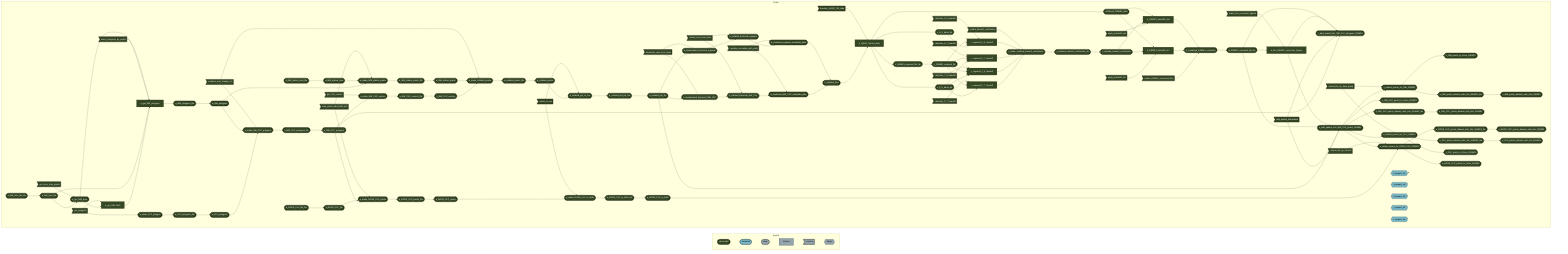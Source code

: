 graph LR
  subgraph legend
    direction LR
    x7420bd9270f8d27d([""Up to date""]):::uptodate --- x0a52b03877696646([""Outdated""]):::outdated
    x0a52b03877696646([""Outdated""]):::outdated --- xbf4603d6c2c2ad6b([""Stem""]):::none
    xbf4603d6c2c2ad6b([""Stem""]):::none --- x70a5fa6bea6f298d[""Pattern""]:::none
    x70a5fa6bea6f298d[""Pattern""]:::none --- xf0bce276fe2b9d3e>""Function""]:::none
    xf0bce276fe2b9d3e>""Function""]:::none --- x5bffbffeae195fc9{{""Object""}}:::none
  end
  subgraph Graph
    direction LR
    x1e096aa97ed6fcf9(["a_NW_CLP_polygons"]):::uptodate --> xa9d77cb123bb6d07(["e_add_spatial_info_NW_CLP_polygons_DSWE1"]):::uptodate
    x2943cfbe444adbf5>"add_spatial_information"]:::uptodate --> xa9d77cb123bb6d07(["e_add_spatial_info_NW_CLP_polygons_DSWE1"]):::uptodate
    x01b6d58d95b44267(["d_DSWE1_corrected_file_list"]):::uptodate --> xa9d77cb123bb6d07(["e_add_spatial_info_NW_CLP_polygons_DSWE1"]):::uptodate
    xa64339db19e94847["d_Rrs_DSWE1_correction_figures"]:::uptodate --> xa9d77cb123bb6d07(["e_add_spatial_info_NW_CLP_polygons_DSWE1"]):::uptodate
    x1c97ed9cb6fec3fa(["a_ROSS_CLP_points_file"]):::uptodate --> x3dfc1d8fd64f365b(["a_ROSS_CLP_points"]):::uptodate
    xd19814a263acac59(["a_NW_locs_file"]):::uptodate --> x14d3cfb18cfecc06(["a_get_NW_hucs"]):::uptodate
    xaf07a05bf3aaf1b9>"get_hucs_from_points"]:::uptodate --> x14d3cfb18cfecc06(["a_get_NW_hucs"]):::uptodate
    xc9f6442815764be2(["c_DSWE1_regional_file_file"]):::uptodate --> xc8ba0bedc1022d0b(["c_DSWE1_regional_file"]):::uptodate
    x54cb4852b7429b01(["a_make_ROSS_CLP_points"]):::uptodate --> x1c97ed9cb6fec3fa(["a_ROSS_CLP_points_file"]):::uptodate
    xca916a18f3e7916d(["e_subset_points_for_NW_DSWE1"]):::uptodate --> xb14dc5938b155412(["e_NW_points_to_Drive_DSWE1"]):::uptodate
    x44fb086f7f260822(["a_collated_pts_file"]):::uptodate --> xf66c4fde492cdf36(["e_add_spatial_info_NW_CLP_points_DSWE1"]):::uptodate
    x2943cfbe444adbf5>"add_spatial_information"]:::uptodate --> xf66c4fde492cdf36(["e_add_spatial_info_NW_CLP_points_DSWE1"]):::uptodate
    x01b6d58d95b44267(["d_DSWE1_corrected_file_list"]):::uptodate --> xf66c4fde492cdf36(["e_add_spatial_info_NW_CLP_points_DSWE1"]):::uptodate
    xa64339db19e94847["d_Rrs_DSWE1_correction_figures"]:::uptodate --> xf66c4fde492cdf36(["e_add_spatial_info_NW_CLP_points_DSWE1"]):::uptodate
    x0bbb24374591c2d4(["b_collated_historical_NW_CLP"]):::uptodate --> x2d9d3921e79efd08(["b_combined_NW_CLP_metadata_data"]):::uptodate
    x925445b64f5515ad>"combine_metadata_with_pulls"]:::uptodate --> x2d9d3921e79efd08(["b_combined_NW_CLP_metadata_data"]):::uptodate
    xf66c4fde492cdf36(["e_add_spatial_info_NW_CLP_points_DSWE1"]):::uptodate --> xadc55c3e42b0ac0f(["e_NW_CLP_points_to_Drive_DSWE1"]):::uptodate
    x1cb344542dc83a1c["a_get_NW_NHD"]:::uptodate --> xca9a68b99721c1a0["a_get_NW_polygons"]:::uptodate
    xd19814a263acac59(["a_NW_locs_file"]):::uptodate --> xca9a68b99721c1a0["a_get_NW_polygons"]:::uptodate
    xb6046b564c2b17c1>"select_polygons_by_points"]:::uptodate --> xca9a68b99721c1a0["a_get_NW_polygons"]:::uptodate
    x14d3cfb18cfecc06(["a_get_NW_hucs"]):::uptodate --> xca9a68b99721c1a0["a_get_NW_polygons"]:::uptodate
    xf1c19f624f3b39ba(["a_NW_station_points_file"]):::uptodate --> x01bfdce7c5366867(["a_NW_station_points"]):::uptodate
    x01b6d58d95b44267(["d_DSWE1_corrected_file_list"]):::uptodate --> xa64339db19e94847["d_Rrs_DSWE1_correction_figures"]:::uptodate
    xf5f2b7c5daf11e04>"make_Rrs_correction_figures"]:::uptodate --> xa64339db19e94847["d_Rrs_DSWE1_correction_figures"]:::uptodate
    xe8cad48701564837(["a_NW_polygons"]):::uptodate --> x7c4f8cf854f398db(["a_make_NW_station_points"]):::uptodate
    x76905cddb9d607bd(["a_NW_station_locs"]):::uptodate --> x7c4f8cf854f398db(["a_make_NW_station_points"]):::uptodate
    xbd672cf7550f2af2>"load_points_add_NHD_info"]:::uptodate --> x7c4f8cf854f398db(["a_make_NW_station_points"]):::uptodate
    x1a19470de33ec9f3(["d_combined_DSWE1_corrected"]):::uptodate --> x01b6d58d95b44267(["d_DSWE1_corrected_file_list"]):::uptodate
    x3dfc1d8fd64f365b(["a_ROSS_CLP_points"]):::uptodate --> xdb049cf4440e1f80(["a_make_ROSS_CLP_w_NHD"]):::uptodate
    x5b61bf087fabd667>"points_to_csv"]:::uptodate --> xdb049cf4440e1f80(["a_make_ROSS_CLP_w_NHD"]):::uptodate
    x0fa5015d30556ce3(["a_make_NW_CLP_centers"]):::uptodate --> x33a181fb2861cfe2(["a_NW_CLP_centers_file"]):::uptodate
    xca9a68b99721c1a0["a_get_NW_polygons"]:::uptodate --> x26fc033bf977f193(["a_NW_polygons_file"]):::uptodate
    xdb049cf4440e1f80(["a_make_ROSS_CLP_w_NHD"]):::uptodate --> x903db7ff7fad836c(["a_ROSS_CLP_w_NHD_file"]):::uptodate
    xb44148556a3db616["b_QAQC_filtered_data"]:::uptodate --> xc9f6442815764be2(["c_DSWE1_regional_file_file"]):::uptodate
    xf3865de35aeb5a5f(["c_8_9_band_list"]):::uptodate --> x9003abff127b994a["c_regional_9_8_handoff"]:::uptodate
    xc8ba0bedc1022d0b(["c_DSWE1_regional_file"]):::uptodate --> x9003abff127b994a["c_regional_9_8_handoff"]:::uptodate
    xaf703f04ade75c35>"calculate_9_8_handoff"]:::uptodate --> x9003abff127b994a["c_regional_9_8_handoff"]:::uptodate
    x35b0308127274134["c_regional_5_7_handoff"]:::uptodate --> x0c6bbb4fd9871db8(["c_make_collated_handoff_coefficients"]):::uptodate
    xee7e7b8e3ec490a0["c_regional_7_8_handoff"]:::uptodate --> x0c6bbb4fd9871db8(["c_make_collated_handoff_coefficients"]):::uptodate
    x1ed050c4bc26fe64["c_regional_8_7_handoff"]:::uptodate --> x0c6bbb4fd9871db8(["c_make_collated_handoff_coefficients"]):::uptodate
    x9003abff127b994a["c_regional_9_8_handoff"]:::uptodate --> x0c6bbb4fd9871db8(["c_make_collated_handoff_coefficients"]):::uptodate
    x31c12dca6242a905>"collate_handoff_coefficients"]:::uptodate --> x0c6bbb4fd9871db8(["c_make_collated_handoff_coefficients"]):::uptodate
    x1e096aa97ed6fcf9(["a_NW_CLP_polygons"]):::uptodate --> x0fa5015d30556ce3(["a_make_NW_CLP_centers"]):::uptodate
    xb115dc86c58dee32>"get_POI_centers"]:::uptodate --> x0fa5015d30556ce3(["a_make_NW_CLP_centers"]):::uptodate
    x8e2d5d897ade3bd6(["a_NW_CLP_polygons_file"]):::uptodate --> x1e096aa97ed6fcf9(["a_NW_CLP_polygons"]):::uptodate
    x8ce140145db15f6c(["a_collated_points_file"]):::uptodate --> xc538bed230e0fa75(["a_collated_points"]):::uptodate
    x0c6bbb4fd9871db8(["c_make_collated_handoff_coefficients"]):::uptodate --> xf50c81ff8f09c8a6(["c_collated_handoff_coefficients_file"]):::uptodate
    x85e5557d30e57bd4(["c_5_9_band_list"]):::uptodate --> x35b0308127274134["c_regional_5_7_handoff"]:::uptodate
    xc8ba0bedc1022d0b(["c_DSWE1_regional_file"]):::uptodate --> x35b0308127274134["c_regional_5_7_handoff"]:::uptodate
    xff8a2b0e00f078a5>"calculate_5_7_handoff"]:::uptodate --> x35b0308127274134["c_regional_5_7_handoff"]:::uptodate
    x85e5557d30e57bd4(["c_5_9_band_list"]):::uptodate --> x1ed050c4bc26fe64["c_regional_8_7_handoff"]:::uptodate
    xc8ba0bedc1022d0b(["c_DSWE1_regional_file"]):::uptodate --> x1ed050c4bc26fe64["c_regional_8_7_handoff"]:::uptodate
    x6bc791ebaeaec04f>"calculate_8_7_handoff"]:::uptodate --> x1ed050c4bc26fe64["c_regional_8_7_handoff"]:::uptodate
    xeb5d928c060d1b77(["b_downloaded_historical_regional"]):::uptodate --> x98e603624261d973(["b_collated_historical_regional"]):::uptodate
    x8a2822f6635bd6b5>"collate_csvs_from_drive"]:::uptodate --> x98e603624261d973(["b_collated_historical_regional"]):::uptodate
    xb44148556a3db616["b_QAQC_filtered_data"]:::uptodate --> x0af3e3ea0c80e86e(["d_filtered_DSWE1_data"]):::uptodate
    xf66c4fde492cdf36(["e_add_spatial_info_NW_CLP_points_DSWE1"]):::uptodate --> xca916a18f3e7916d(["e_subset_points_for_NW_DSWE1"]):::uptodate
    xb5f96b8eb65128f5>"subset_file_by_data_group"]:::uptodate --> xca916a18f3e7916d(["e_subset_points_for_NW_DSWE1"]):::uptodate
    x2ac6a5009f306b06(["a_NW_station_locs_file"]):::uptodate --> x76905cddb9d607bd(["a_NW_station_locs"]):::uptodate
    x903db7ff7fad836c(["a_ROSS_CLP_w_NHD_file"]):::uptodate --> x26b14d4033a96957(["a_ROSS_CLP_w_NHD"]):::uptodate
    x52d7162f39f48bed>"collate_DSWE1_corrected_files"]:::uptodate --> x1a19470de33ec9f3(["d_combined_DSWE1_corrected"]):::uptodate
    x58cff6901aa6ed85["d_DSWE1_handoffs_to7"]:::uptodate --> x1a19470de33ec9f3(["d_combined_DSWE1_corrected"]):::uptodate
    x761e1ea536cacd68["d_DSWE1_handoffs_to8"]:::uptodate --> x1a19470de33ec9f3(["d_combined_DSWE1_corrected"]):::uptodate
    x14d3cfb18cfecc06(["a_get_NW_hucs"]):::uptodate --> x1cb344542dc83a1c["a_get_NW_NHD"]:::uptodate
    x381670d2b9b2e829>"get_polygons"]:::uptodate --> x1cb344542dc83a1c["a_get_NW_NHD"]:::uptodate
    x664dd0b8ce3dd77f(["a_make_CLP_polygon"]):::uptodate --> x94109a458fab8f77(["a_CLP_polygons_file"]):::uptodate
    xef9615d7cfb4d5c6(["a_NW_locs_file_file"]):::uptodate --> xd19814a263acac59(["a_NW_locs_file"]):::uptodate
    x01fe2ce78e8a07a2(["a_collated_pts_to_csv"]):::uptodate --> x6095b08d9049a966(["a_collated_pts_file_file"]):::uptodate
    x85e5557d30e57bd4(["c_5_9_band_list"]):::uptodate --> xee7e7b8e3ec490a0["c_regional_7_8_handoff"]:::uptodate
    xc8ba0bedc1022d0b(["c_DSWE1_regional_file"]):::uptodate --> xee7e7b8e3ec490a0["c_regional_7_8_handoff"]:::uptodate
    xb8b66377ce03c48e>"calculate_7_8_handoff"]:::uptodate --> xee7e7b8e3ec490a0["c_regional_7_8_handoff"]:::uptodate
    xc538bed230e0fa75(["a_collated_points"]):::uptodate --> x01fe2ce78e8a07a2(["a_collated_pts_to_csv"]):::uptodate
    x5b61bf087fabd667>"points_to_csv"]:::uptodate --> x01fe2ce78e8a07a2(["a_collated_pts_to_csv"]):::uptodate
    x381670d2b9b2e829>"get_polygons"]:::uptodate --> x664dd0b8ce3dd77f(["a_make_CLP_polygon"]):::uptodate
    x26b14d4033a96957(["a_ROSS_CLP_w_NHD"]):::uptodate --> xaa1068673efc0121(["e_subset_points_for_ROSS_CLP_DSWE1"]):::uptodate
    xf66c4fde492cdf36(["e_add_spatial_info_NW_CLP_points_DSWE1"]):::uptodate --> xaa1068673efc0121(["e_subset_points_for_ROSS_CLP_DSWE1"]):::uptodate
    x8e503e4abad111e6>"subset_file_by_PermId"]:::uptodate --> xaa1068673efc0121(["e_subset_points_for_ROSS_CLP_DSWE1"]):::uptodate
    x8baeb807c1cc1099(["e_NW_points_dataset_with_info_DSWE1_file"]):::uptodate --> xf1dc2bd84f2daa80(["e_NW_points_dataset_with_info_DSWE1"]):::uptodate
    xfa28aeded5e59ea6(["e_NW_CLP_points_dataset_with_info_DSWE1_file"]):::uptodate --> x552592e2fb978122(["e_NW_CLP_points_dataset_with_info_DSWE1"]):::uptodate
    x30bf9c90479fb1fd(["e_ROSS_CLP_points_dataset_with_info_DSWE1_file"]):::uptodate --> x79756af51e1ecce3(["e_ROSS_CLP_points_dataset_with_info_DSWE1"]):::uptodate
    x1e096aa97ed6fcf9(["a_NW_CLP_polygons"]):::uptodate --> x54cb4852b7429b01(["a_make_ROSS_CLP_points"]):::uptodate
    x4e19a7a11b93b22f(["a_ROSS_CLP_file"]):::uptodate --> x54cb4852b7429b01(["a_make_ROSS_CLP_points"]):::uptodate
    xbd672cf7550f2af2>"load_points_add_NHD_info"]:::uptodate --> x54cb4852b7429b01(["a_make_ROSS_CLP_points"]):::uptodate
    x19dc28c47baa7e4a(["a_CLP_polygons"]):::uptodate --> x6d47e242f5ffd1c3(["a_make_NW_CLP_polygons"]):::uptodate
    xe8cad48701564837(["a_NW_polygons"]):::uptodate --> x6d47e242f5ffd1c3(["a_make_NW_CLP_polygons"]):::uptodate
    xfbf236c5a2d16b7f>"combine_and_simplify_sfs"]:::uptodate --> x6d47e242f5ffd1c3(["a_make_NW_CLP_polygons"]):::uptodate
    xaa1068673efc0121(["e_subset_points_for_ROSS_CLP_DSWE1"]):::uptodate --> x30bf9c90479fb1fd(["e_ROSS_CLP_points_dataset_with_info_DSWE1_file"]):::uptodate
    x48cfa626ed585680(["e_subset_points_for_CLP_DSWE1"]):::uptodate --> x5d1604e6726e2b5a(["e_CLP_points_dataset_with_info_DSWE1_file"]):::uptodate
    x2210298be09f2fd9(["a_make_collated_points"]):::uptodate --> x8ce140145db15f6c(["a_collated_points_file"]):::uptodate
    x7c4f8cf854f398db(["a_make_NW_station_points"]):::uptodate --> xf1c19f624f3b39ba(["a_NW_station_points_file"]):::uptodate
    xca7f1bf09c5d95d5>"apply_handoffs_to7"]:::uptodate --> x58cff6901aa6ed85["d_DSWE1_handoffs_to7"]:::uptodate
    x0cd988d6892f5a88(["c_collated_handoff_coefficients"]):::uptodate --> x58cff6901aa6ed85["d_DSWE1_handoffs_to7"]:::uptodate
    x0af3e3ea0c80e86e(["d_filtered_DSWE1_data"]):::uptodate --> x58cff6901aa6ed85["d_DSWE1_handoffs_to7"]:::uptodate
    xecce09bcfe077974>"apply_handoffs_to8"]:::uptodate --> x761e1ea536cacd68["d_DSWE1_handoffs_to8"]:::uptodate
    x0cd988d6892f5a88(["c_collated_handoff_coefficients"]):::uptodate --> x761e1ea536cacd68["d_DSWE1_handoffs_to8"]:::uptodate
    x0af3e3ea0c80e86e(["d_filtered_DSWE1_data"]):::uptodate --> x761e1ea536cacd68["d_DSWE1_handoffs_to8"]:::uptodate
    x95df79a67bf96baa(["b_downloaded_historical_NW_CLP"]):::uptodate --> x0bbb24374591c2d4(["b_collated_historical_NW_CLP"]):::uptodate
    x8a2822f6635bd6b5>"collate_csvs_from_drive"]:::uptodate --> x0bbb24374591c2d4(["b_collated_historical_NW_CLP"]):::uptodate
    x44fb086f7f260822(["a_collated_pts_file"]):::uptodate --> x95df79a67bf96baa(["b_downloaded_historical_NW_CLP"]):::uptodate
    xe6114c4964b2ed63>"download_csvs_from_drive"]:::uptodate --> x95df79a67bf96baa(["b_downloaded_historical_NW_CLP"]):::uptodate
    x48cfa626ed585680(["e_subset_points_for_CLP_DSWE1"]):::uptodate --> xf3de6aef2d5f302e(["e_CLP_points_to_Drive_DSWE1"]):::uptodate
    x98e603624261d973(["b_collated_historical_regional"]):::uptodate --> xaaa81e43adeadb29(["b_combined_regional_metadata_data"]):::uptodate
    x925445b64f5515ad>"combine_metadata_with_pulls"]:::uptodate --> xaaa81e43adeadb29(["b_combined_regional_metadata_data"]):::uptodate
    xd84caa00dd9cc327(["b_collated_files"]):::uptodate --> xb44148556a3db616["b_QAQC_filtered_data"]:::uptodate
    xdcbbc71ec73ed665>"baseline_QAQC_RS_data"]:::uptodate --> xb44148556a3db616["b_QAQC_filtered_data"]:::uptodate
    x7a05bf85313debd2(["a_NW_CLP_centers"]):::uptodate --> x2210298be09f2fd9(["a_make_collated_points"]):::uptodate
    x01bfdce7c5366867(["a_NW_station_points"]):::uptodate --> x2210298be09f2fd9(["a_make_collated_points"]):::uptodate
    xfbf236c5a2d16b7f>"combine_and_simplify_sfs"]:::uptodate --> x2210298be09f2fd9(["a_make_collated_points"]):::uptodate
    xf50c81ff8f09c8a6(["c_collated_handoff_coefficients_file"]):::uptodate --> x0cd988d6892f5a88(["c_collated_handoff_coefficients"]):::uptodate
    x26fc033bf977f193(["a_NW_polygons_file"]):::uptodate --> xe8cad48701564837(["a_NW_polygons"]):::uptodate
    x2d9d3921e79efd08(["b_combined_NW_CLP_metadata_data"]):::uptodate --> xd84caa00dd9cc327(["b_collated_files"]):::uptodate
    xaaa81e43adeadb29(["b_combined_regional_metadata_data"]):::uptodate --> xd84caa00dd9cc327(["b_collated_files"]):::uptodate
    x94109a458fab8f77(["a_CLP_polygons_file"]):::uptodate --> x19dc28c47baa7e4a(["a_CLP_polygons"]):::uptodate
    xb44148556a3db616["b_QAQC_filtered_data"]:::uptodate --> x85e5557d30e57bd4(["c_5_9_band_list"]):::uptodate
    x6095b08d9049a966(["a_collated_pts_file_file"]):::uptodate --> x44fb086f7f260822(["a_collated_pts_file"]):::uptodate
    x6d47e242f5ffd1c3(["a_make_NW_CLP_polygons"]):::uptodate --> x8e2d5d897ade3bd6(["a_NW_CLP_polygons_file"]):::uptodate
    xf66c4fde492cdf36(["e_add_spatial_info_NW_CLP_points_DSWE1"]):::uptodate --> xfa28aeded5e59ea6(["e_NW_CLP_points_dataset_with_info_DSWE1_file"]):::uptodate
    xf66c4fde492cdf36(["e_add_spatial_info_NW_CLP_points_DSWE1"]):::uptodate --> x48cfa626ed585680(["e_subset_points_for_CLP_DSWE1"]):::uptodate
    xb5f96b8eb65128f5>"subset_file_by_data_group"]:::uptodate --> x48cfa626ed585680(["e_subset_points_for_CLP_DSWE1"]):::uptodate
    xaa1068673efc0121(["e_subset_points_for_ROSS_CLP_DSWE1"]):::uptodate --> x99cfac17d6803ad1(["e_ROSS_CLP_points_to_Drive_DSWE1"]):::uptodate
    x5d1604e6726e2b5a(["e_CLP_points_dataset_with_info_DSWE1_file"]):::uptodate --> xda00d1c84822f00b(["e_CLP_points_dataset_with_info_DSWE1"]):::uptodate
    x33a181fb2861cfe2(["a_NW_CLP_centers_file"]):::uptodate --> x7a05bf85313debd2(["a_NW_CLP_centers"]):::uptodate
    xb44148556a3db616["b_QAQC_filtered_data"]:::uptodate --> xf3865de35aeb5a5f(["c_8_9_band_list"]):::uptodate
    xca916a18f3e7916d(["e_subset_points_for_NW_DSWE1"]):::uptodate --> x8baeb807c1cc1099(["e_NW_points_dataset_with_info_DSWE1_file"]):::uptodate
    xd72b8e284b4df52f(["a_ROSS_CLP_file_file"]):::uptodate --> x4e19a7a11b93b22f(["a_ROSS_CLP_file"]):::uptodate
    x44fb086f7f260822(["a_collated_pts_file"]):::uptodate --> xeb5d928c060d1b77(["b_downloaded_historical_regional"]):::uptodate
    xe6114c4964b2ed63>"download_csvs_from_drive"]:::uptodate --> xeb5d928c060d1b77(["b_downloaded_historical_regional"]):::uptodate
    xc071b53bbeee7133{{"b_targets_list"}}:::outdated --> xc071b53bbeee7133{{"b_targets_list"}}:::outdated
    xc96dc9257309fcea{{"a_targets_list"}}:::outdated --> xc96dc9257309fcea{{"a_targets_list"}}:::outdated
    xd6ab06fb3bbda539{{"d_targets_list"}}:::outdated --> xd6ab06fb3bbda539{{"d_targets_list"}}:::outdated
    x4896b865d128ba02{{"c_targets_list"}}:::outdated --> x4896b865d128ba02{{"c_targets_list"}}:::outdated
    x0fb093b4cb7a6ab6{{"e_targets_list"}}:::outdated --> x0fb093b4cb7a6ab6{{"e_targets_list"}}:::outdated
  end
  classDef uptodate stroke:#000000,color:#ffffff,fill:#354823;
  classDef outdated stroke:#000000,color:#000000,fill:#78B7C5;
  classDef none stroke:#000000,color:#000000,fill:#94a4ac;
  linkStyle 0 stroke-width:0px;
  linkStyle 1 stroke-width:0px;
  linkStyle 2 stroke-width:0px;
  linkStyle 3 stroke-width:0px;
  linkStyle 4 stroke-width:0px;
  linkStyle 132 stroke-width:0px;
  linkStyle 133 stroke-width:0px;
  linkStyle 134 stroke-width:0px;
  linkStyle 135 stroke-width:0px;
  linkStyle 136 stroke-width:0px;